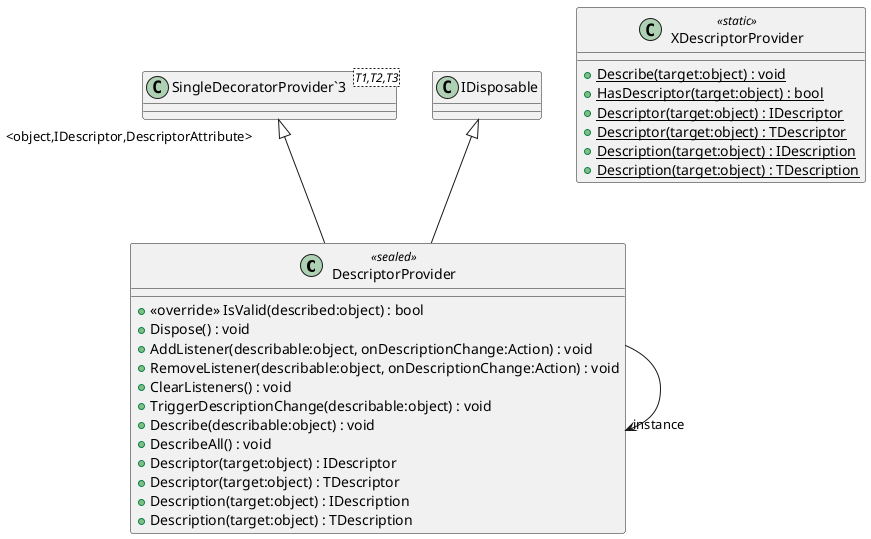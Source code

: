 @startuml
class DescriptorProvider <<sealed>> {
    + <<override>> IsValid(described:object) : bool
    + Dispose() : void
    + AddListener(describable:object, onDescriptionChange:Action) : void
    + RemoveListener(describable:object, onDescriptionChange:Action) : void
    + ClearListeners() : void
    + TriggerDescriptionChange(describable:object) : void
    + Describe(describable:object) : void
    + DescribeAll() : void
    + Descriptor(target:object) : IDescriptor
    + Descriptor(target:object) : TDescriptor
    + Description(target:object) : IDescription
    + Description(target:object) : TDescription
}
class XDescriptorProvider <<static>> {
    + {static} Describe(target:object) : void
    + {static} HasDescriptor(target:object) : bool
    + {static} Descriptor(target:object) : IDescriptor
    + {static} Descriptor(target:object) : TDescriptor
    + {static} Description(target:object) : IDescription
    + {static} Description(target:object) : TDescription
}
class "SingleDecoratorProvider`3"<T1,T2,T3> {
}
"SingleDecoratorProvider`3" "<object,IDescriptor,DescriptorAttribute>" <|-- DescriptorProvider
IDisposable <|-- DescriptorProvider
DescriptorProvider --> "instance" DescriptorProvider
@enduml
